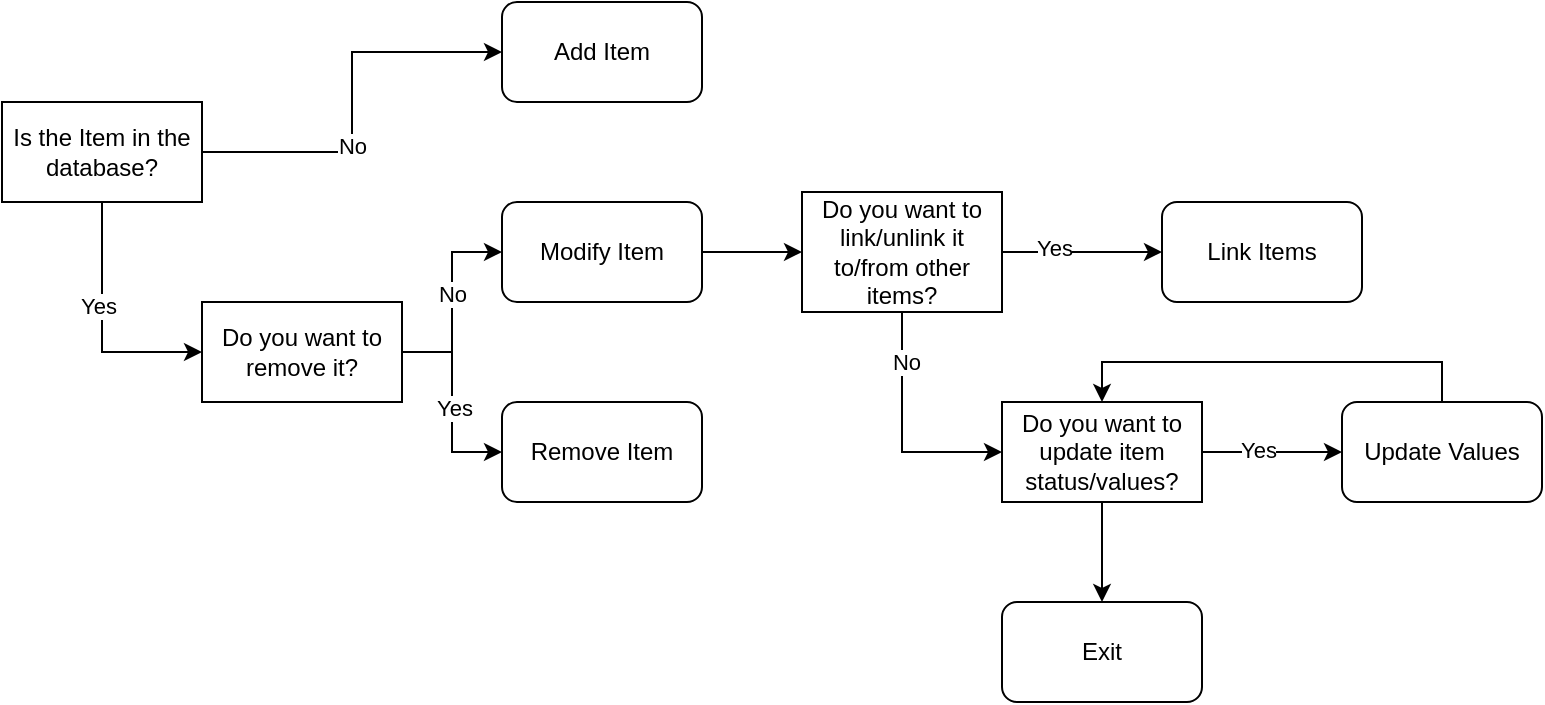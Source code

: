 <mxfile version="26.0.4">
  <diagram name="Page-1" id="gE9KKSIc5OLpUEababD1">
    <mxGraphModel dx="803" dy="434" grid="1" gridSize="10" guides="1" tooltips="1" connect="1" arrows="1" fold="1" page="1" pageScale="1" pageWidth="827" pageHeight="1169" math="0" shadow="0">
      <root>
        <mxCell id="0" />
        <mxCell id="1" parent="0" />
        <mxCell id="j5tTH3l1ZXtegNSYz3yT-9" style="edgeStyle=orthogonalEdgeStyle;rounded=0;orthogonalLoop=1;jettySize=auto;html=1;entryX=0;entryY=0.5;entryDx=0;entryDy=0;exitX=1;exitY=0.5;exitDx=0;exitDy=0;" edge="1" parent="1" source="j5tTH3l1ZXtegNSYz3yT-19" target="j5tTH3l1ZXtegNSYz3yT-8">
          <mxGeometry relative="1" as="geometry">
            <mxPoint x="160" y="135" as="sourcePoint" />
          </mxGeometry>
        </mxCell>
        <mxCell id="j5tTH3l1ZXtegNSYz3yT-10" value="No" style="edgeLabel;html=1;align=center;verticalAlign=middle;resizable=0;points=[];" vertex="1" connectable="0" parent="j5tTH3l1ZXtegNSYz3yT-9">
          <mxGeometry x="-0.214" relative="1" as="geometry">
            <mxPoint as="offset" />
          </mxGeometry>
        </mxCell>
        <mxCell id="j5tTH3l1ZXtegNSYz3yT-5" value="Remove Item" style="rounded=1;whiteSpace=wrap;html=1;" vertex="1" parent="1">
          <mxGeometry x="330" y="260" width="100" height="50" as="geometry" />
        </mxCell>
        <mxCell id="j5tTH3l1ZXtegNSYz3yT-29" style="edgeStyle=orthogonalEdgeStyle;rounded=0;orthogonalLoop=1;jettySize=auto;html=1;entryX=0;entryY=0.5;entryDx=0;entryDy=0;" edge="1" parent="1" source="j5tTH3l1ZXtegNSYz3yT-7" target="j5tTH3l1ZXtegNSYz3yT-27">
          <mxGeometry relative="1" as="geometry" />
        </mxCell>
        <mxCell id="j5tTH3l1ZXtegNSYz3yT-7" value="Modify Item" style="rounded=1;whiteSpace=wrap;html=1;" vertex="1" parent="1">
          <mxGeometry x="330" y="160" width="100" height="50" as="geometry" />
        </mxCell>
        <mxCell id="j5tTH3l1ZXtegNSYz3yT-8" value="Add Item" style="rounded=1;whiteSpace=wrap;html=1;" vertex="1" parent="1">
          <mxGeometry x="330" y="60" width="100" height="50" as="geometry" />
        </mxCell>
        <mxCell id="j5tTH3l1ZXtegNSYz3yT-21" style="edgeStyle=orthogonalEdgeStyle;rounded=0;orthogonalLoop=1;jettySize=auto;html=1;entryX=0;entryY=0.5;entryDx=0;entryDy=0;" edge="1" parent="1" source="j5tTH3l1ZXtegNSYz3yT-19" target="j5tTH3l1ZXtegNSYz3yT-20">
          <mxGeometry relative="1" as="geometry" />
        </mxCell>
        <mxCell id="j5tTH3l1ZXtegNSYz3yT-26" value="Yes" style="edgeLabel;html=1;align=center;verticalAlign=middle;resizable=0;points=[];" vertex="1" connectable="0" parent="j5tTH3l1ZXtegNSYz3yT-21">
          <mxGeometry x="-0.17" y="-2" relative="1" as="geometry">
            <mxPoint as="offset" />
          </mxGeometry>
        </mxCell>
        <mxCell id="j5tTH3l1ZXtegNSYz3yT-19" value="Is the Item in the database?" style="rounded=0;whiteSpace=wrap;html=1;" vertex="1" parent="1">
          <mxGeometry x="80" y="110" width="100" height="50" as="geometry" />
        </mxCell>
        <mxCell id="j5tTH3l1ZXtegNSYz3yT-22" style="edgeStyle=orthogonalEdgeStyle;rounded=0;orthogonalLoop=1;jettySize=auto;html=1;entryX=0;entryY=0.5;entryDx=0;entryDy=0;" edge="1" parent="1" source="j5tTH3l1ZXtegNSYz3yT-20" target="j5tTH3l1ZXtegNSYz3yT-7">
          <mxGeometry relative="1" as="geometry" />
        </mxCell>
        <mxCell id="j5tTH3l1ZXtegNSYz3yT-24" value="No" style="edgeLabel;html=1;align=center;verticalAlign=middle;resizable=0;points=[];" vertex="1" connectable="0" parent="j5tTH3l1ZXtegNSYz3yT-22">
          <mxGeometry x="0.082" relative="1" as="geometry">
            <mxPoint as="offset" />
          </mxGeometry>
        </mxCell>
        <mxCell id="j5tTH3l1ZXtegNSYz3yT-23" style="edgeStyle=orthogonalEdgeStyle;rounded=0;orthogonalLoop=1;jettySize=auto;html=1;entryX=0;entryY=0.5;entryDx=0;entryDy=0;" edge="1" parent="1" source="j5tTH3l1ZXtegNSYz3yT-20" target="j5tTH3l1ZXtegNSYz3yT-5">
          <mxGeometry relative="1" as="geometry" />
        </mxCell>
        <mxCell id="j5tTH3l1ZXtegNSYz3yT-25" value="Yes" style="edgeLabel;html=1;align=center;verticalAlign=middle;resizable=0;points=[];" vertex="1" connectable="0" parent="j5tTH3l1ZXtegNSYz3yT-23">
          <mxGeometry x="0.058" y="1" relative="1" as="geometry">
            <mxPoint as="offset" />
          </mxGeometry>
        </mxCell>
        <mxCell id="j5tTH3l1ZXtegNSYz3yT-20" value="Do you want to remove it?" style="rounded=0;whiteSpace=wrap;html=1;" vertex="1" parent="1">
          <mxGeometry x="180" y="210" width="100" height="50" as="geometry" />
        </mxCell>
        <mxCell id="j5tTH3l1ZXtegNSYz3yT-31" style="edgeStyle=orthogonalEdgeStyle;rounded=0;orthogonalLoop=1;jettySize=auto;html=1;entryX=0;entryY=0.5;entryDx=0;entryDy=0;" edge="1" parent="1" source="j5tTH3l1ZXtegNSYz3yT-27" target="j5tTH3l1ZXtegNSYz3yT-30">
          <mxGeometry relative="1" as="geometry" />
        </mxCell>
        <mxCell id="j5tTH3l1ZXtegNSYz3yT-33" value="Yes" style="edgeLabel;html=1;align=center;verticalAlign=middle;resizable=0;points=[];" vertex="1" connectable="0" parent="j5tTH3l1ZXtegNSYz3yT-31">
          <mxGeometry x="-0.358" y="2" relative="1" as="geometry">
            <mxPoint as="offset" />
          </mxGeometry>
        </mxCell>
        <mxCell id="j5tTH3l1ZXtegNSYz3yT-32" style="edgeStyle=orthogonalEdgeStyle;rounded=0;orthogonalLoop=1;jettySize=auto;html=1;entryX=0;entryY=0.5;entryDx=0;entryDy=0;" edge="1" parent="1" source="j5tTH3l1ZXtegNSYz3yT-27" target="j5tTH3l1ZXtegNSYz3yT-28">
          <mxGeometry relative="1" as="geometry" />
        </mxCell>
        <mxCell id="j5tTH3l1ZXtegNSYz3yT-34" value="No" style="edgeLabel;html=1;align=center;verticalAlign=middle;resizable=0;points=[];" vertex="1" connectable="0" parent="j5tTH3l1ZXtegNSYz3yT-32">
          <mxGeometry x="-0.586" y="2" relative="1" as="geometry">
            <mxPoint as="offset" />
          </mxGeometry>
        </mxCell>
        <mxCell id="j5tTH3l1ZXtegNSYz3yT-27" value="Do you want to link/unlink it to/from other items?" style="rounded=0;whiteSpace=wrap;html=1;" vertex="1" parent="1">
          <mxGeometry x="480" y="155" width="100" height="60" as="geometry" />
        </mxCell>
        <mxCell id="j5tTH3l1ZXtegNSYz3yT-36" style="edgeStyle=orthogonalEdgeStyle;rounded=0;orthogonalLoop=1;jettySize=auto;html=1;entryX=0;entryY=0.5;entryDx=0;entryDy=0;" edge="1" parent="1" source="j5tTH3l1ZXtegNSYz3yT-28" target="j5tTH3l1ZXtegNSYz3yT-35">
          <mxGeometry relative="1" as="geometry" />
        </mxCell>
        <mxCell id="j5tTH3l1ZXtegNSYz3yT-37" value="Yes" style="edgeLabel;html=1;align=center;verticalAlign=middle;resizable=0;points=[];" vertex="1" connectable="0" parent="j5tTH3l1ZXtegNSYz3yT-36">
          <mxGeometry x="-0.213" y="1" relative="1" as="geometry">
            <mxPoint as="offset" />
          </mxGeometry>
        </mxCell>
        <mxCell id="j5tTH3l1ZXtegNSYz3yT-41" style="edgeStyle=orthogonalEdgeStyle;rounded=0;orthogonalLoop=1;jettySize=auto;html=1;entryX=0.5;entryY=0;entryDx=0;entryDy=0;" edge="1" parent="1" source="j5tTH3l1ZXtegNSYz3yT-28" target="j5tTH3l1ZXtegNSYz3yT-40">
          <mxGeometry relative="1" as="geometry" />
        </mxCell>
        <mxCell id="j5tTH3l1ZXtegNSYz3yT-28" value="Do you want to update item status/values?" style="rounded=0;whiteSpace=wrap;html=1;" vertex="1" parent="1">
          <mxGeometry x="580" y="260" width="100" height="50" as="geometry" />
        </mxCell>
        <mxCell id="j5tTH3l1ZXtegNSYz3yT-30" value="Link Items" style="rounded=1;whiteSpace=wrap;html=1;" vertex="1" parent="1">
          <mxGeometry x="660" y="160" width="100" height="50" as="geometry" />
        </mxCell>
        <mxCell id="j5tTH3l1ZXtegNSYz3yT-38" style="edgeStyle=orthogonalEdgeStyle;rounded=0;orthogonalLoop=1;jettySize=auto;html=1;entryX=0.5;entryY=0;entryDx=0;entryDy=0;exitX=0.5;exitY=0;exitDx=0;exitDy=0;" edge="1" parent="1" source="j5tTH3l1ZXtegNSYz3yT-35" target="j5tTH3l1ZXtegNSYz3yT-28">
          <mxGeometry relative="1" as="geometry" />
        </mxCell>
        <mxCell id="j5tTH3l1ZXtegNSYz3yT-35" value="Update Values" style="rounded=1;whiteSpace=wrap;html=1;" vertex="1" parent="1">
          <mxGeometry x="750" y="260" width="100" height="50" as="geometry" />
        </mxCell>
        <mxCell id="j5tTH3l1ZXtegNSYz3yT-40" value="Exit" style="rounded=1;whiteSpace=wrap;html=1;" vertex="1" parent="1">
          <mxGeometry x="580" y="360" width="100" height="50" as="geometry" />
        </mxCell>
      </root>
    </mxGraphModel>
  </diagram>
</mxfile>

